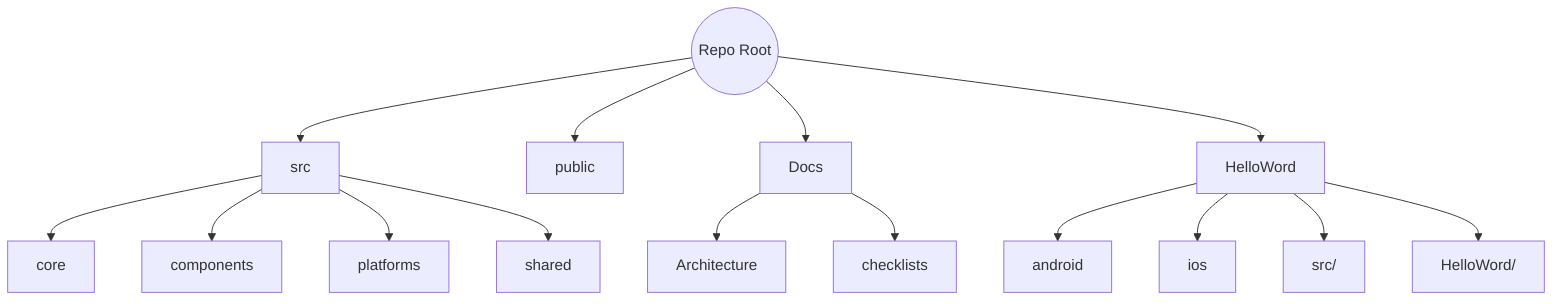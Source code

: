 flowchart TD
  root((Repo Root))
  root --> src
  src --> core
  src --> components
  src --> platforms
  src --> shared
  root --> public
  root --> Docs
  Docs --> Architecture
  Docs --> checklists
  root --> HelloWord
  HelloWord --> android
  HelloWord --> ios
  HelloWord --> RNsrc[src/]
  HelloWord --> HelloWordLegacy[HelloWord/]